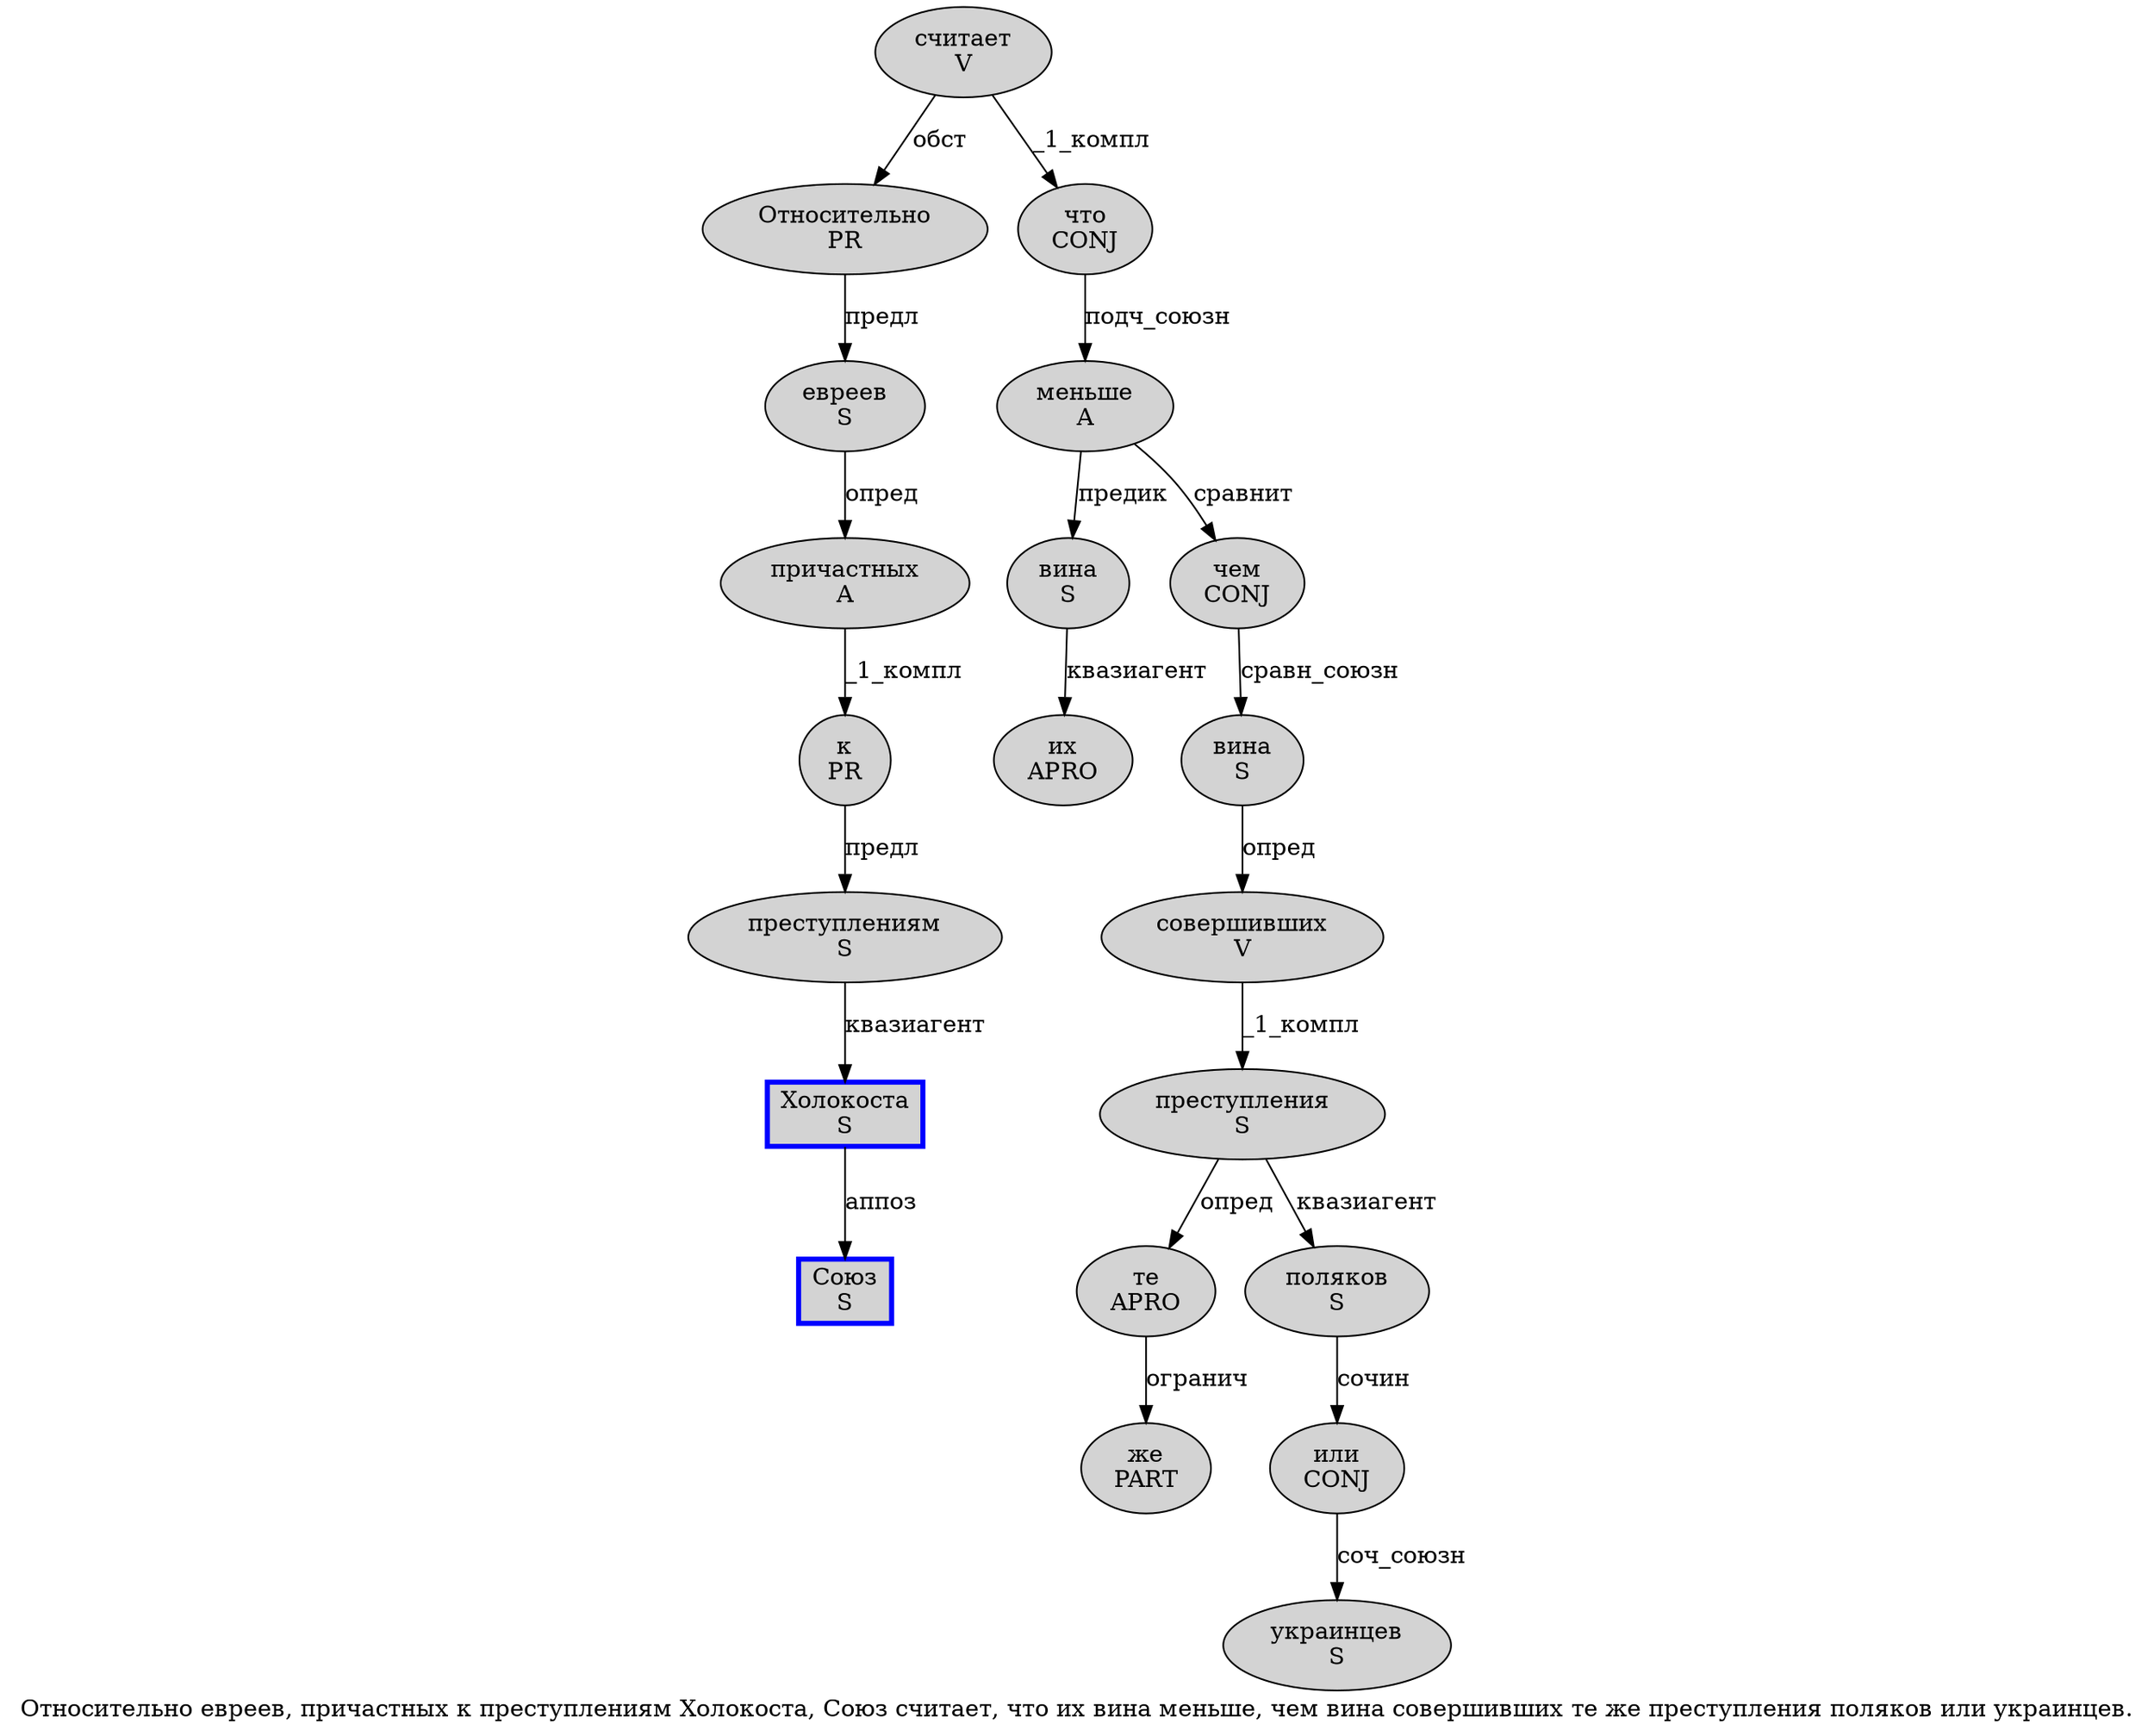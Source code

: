 digraph SENTENCE_303 {
	graph [label="Относительно евреев, причастных к преступлениям Холокоста, Союз считает, что их вина меньше, чем вина совершивших те же преступления поляков или украинцев."]
	node [style=filled]
		0 [label="Относительно
PR" color="" fillcolor=lightgray penwidth=1 shape=ellipse]
		1 [label="евреев
S" color="" fillcolor=lightgray penwidth=1 shape=ellipse]
		3 [label="причастных
A" color="" fillcolor=lightgray penwidth=1 shape=ellipse]
		4 [label="к
PR" color="" fillcolor=lightgray penwidth=1 shape=ellipse]
		5 [label="преступлениям
S" color="" fillcolor=lightgray penwidth=1 shape=ellipse]
		6 [label="Холокоста
S" color=blue fillcolor=lightgray penwidth=3 shape=box]
		8 [label="Союз
S" color=blue fillcolor=lightgray penwidth=3 shape=box]
		9 [label="считает
V" color="" fillcolor=lightgray penwidth=1 shape=ellipse]
		11 [label="что
CONJ" color="" fillcolor=lightgray penwidth=1 shape=ellipse]
		12 [label="их
APRO" color="" fillcolor=lightgray penwidth=1 shape=ellipse]
		13 [label="вина
S" color="" fillcolor=lightgray penwidth=1 shape=ellipse]
		14 [label="меньше
A" color="" fillcolor=lightgray penwidth=1 shape=ellipse]
		16 [label="чем
CONJ" color="" fillcolor=lightgray penwidth=1 shape=ellipse]
		17 [label="вина
S" color="" fillcolor=lightgray penwidth=1 shape=ellipse]
		18 [label="совершивших
V" color="" fillcolor=lightgray penwidth=1 shape=ellipse]
		19 [label="те
APRO" color="" fillcolor=lightgray penwidth=1 shape=ellipse]
		20 [label="же
PART" color="" fillcolor=lightgray penwidth=1 shape=ellipse]
		21 [label="преступления
S" color="" fillcolor=lightgray penwidth=1 shape=ellipse]
		22 [label="поляков
S" color="" fillcolor=lightgray penwidth=1 shape=ellipse]
		23 [label="или
CONJ" color="" fillcolor=lightgray penwidth=1 shape=ellipse]
		24 [label="украинцев
S" color="" fillcolor=lightgray penwidth=1 shape=ellipse]
			6 -> 8 [label="аппоз"]
			11 -> 14 [label="подч_союзн"]
			5 -> 6 [label="квазиагент"]
			0 -> 1 [label="предл"]
			14 -> 13 [label="предик"]
			14 -> 16 [label="сравнит"]
			9 -> 0 [label="обст"]
			9 -> 11 [label="_1_компл"]
			16 -> 17 [label="сравн_союзн"]
			17 -> 18 [label="опред"]
			1 -> 3 [label="опред"]
			19 -> 20 [label="огранич"]
			3 -> 4 [label="_1_компл"]
			18 -> 21 [label="_1_компл"]
			22 -> 23 [label="сочин"]
			13 -> 12 [label="квазиагент"]
			21 -> 19 [label="опред"]
			21 -> 22 [label="квазиагент"]
			23 -> 24 [label="соч_союзн"]
			4 -> 5 [label="предл"]
}